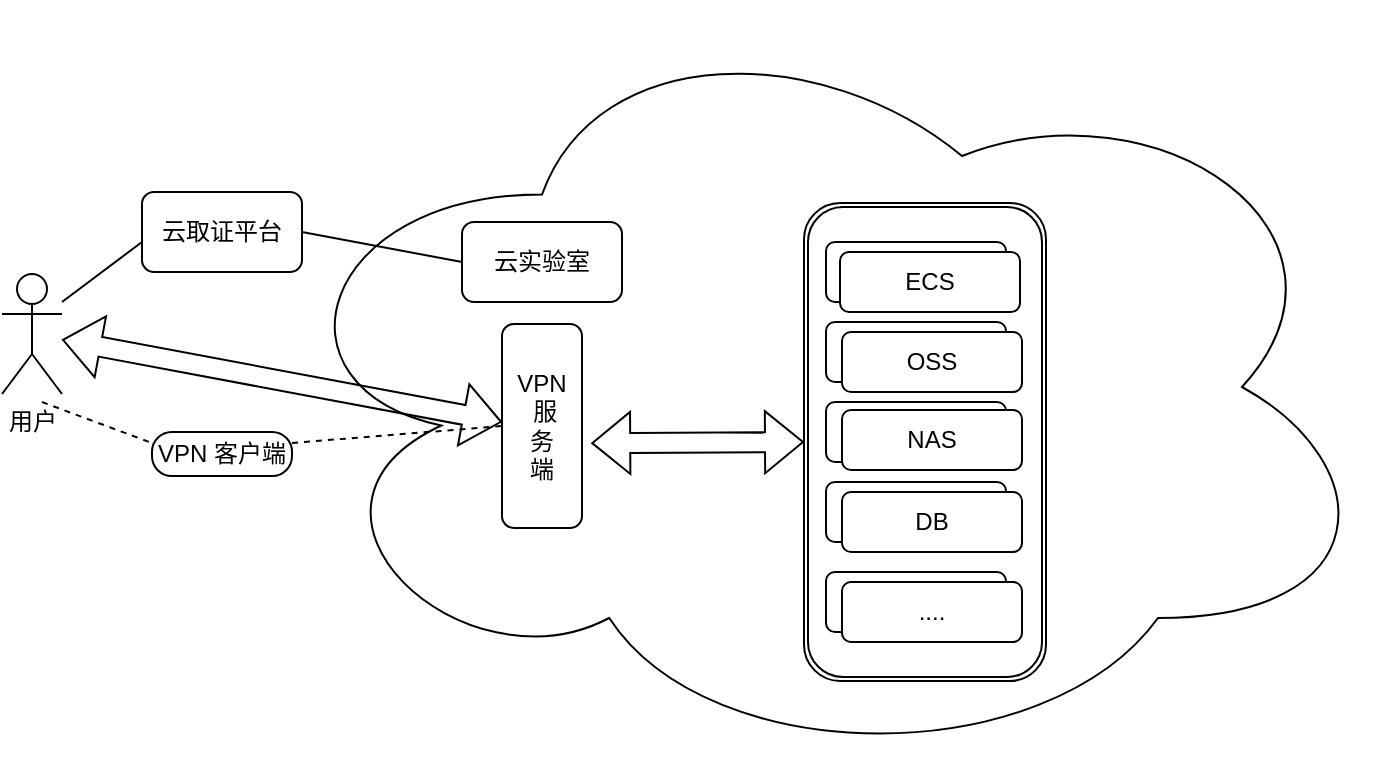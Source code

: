 <mxfile version="21.6.8" type="github">
  <diagram name="第 1 页" id="r15WnyIbl7V5eIKEfTqy">
    <mxGraphModel dx="1241" dy="653" grid="1" gridSize="10" guides="1" tooltips="1" connect="1" arrows="1" fold="1" page="1" pageScale="1" pageWidth="827" pageHeight="1169" math="0" shadow="0">
      <root>
        <mxCell id="0" />
        <mxCell id="1" parent="0" />
        <mxCell id="OJeF9dpvGbuUOfPej2OF-16" value="" style="ellipse;shape=cloud;whiteSpace=wrap;html=1;" vertex="1" parent="1">
          <mxGeometry x="220" y="190" width="560" height="385" as="geometry" />
        </mxCell>
        <mxCell id="OJeF9dpvGbuUOfPej2OF-41" value="" style="shape=ext;double=1;rounded=1;whiteSpace=wrap;html=1;" vertex="1" parent="1">
          <mxGeometry x="491" y="290.5" width="121" height="239" as="geometry" />
        </mxCell>
        <mxCell id="OJeF9dpvGbuUOfPej2OF-2" value="用户" style="shape=umlActor;verticalLabelPosition=bottom;verticalAlign=top;html=1;outlineConnect=0;" vertex="1" parent="1">
          <mxGeometry x="90" y="326" width="30" height="60" as="geometry" />
        </mxCell>
        <mxCell id="OJeF9dpvGbuUOfPej2OF-9" value="云取证平台" style="rounded=1;whiteSpace=wrap;html=1;" vertex="1" parent="1">
          <mxGeometry x="160" y="285" width="80" height="40" as="geometry" />
        </mxCell>
        <mxCell id="OJeF9dpvGbuUOfPej2OF-11" value="云实验室" style="rounded=1;whiteSpace=wrap;html=1;" vertex="1" parent="1">
          <mxGeometry x="320" y="300" width="80" height="40" as="geometry" />
        </mxCell>
        <mxCell id="OJeF9dpvGbuUOfPej2OF-12" value="ECS" style="rounded=1;whiteSpace=wrap;html=1;" vertex="1" parent="1">
          <mxGeometry x="502" y="310" width="90" height="30" as="geometry" />
        </mxCell>
        <mxCell id="OJeF9dpvGbuUOfPej2OF-13" value="OSS" style="rounded=1;whiteSpace=wrap;html=1;" vertex="1" parent="1">
          <mxGeometry x="502" y="350" width="90" height="30" as="geometry" />
        </mxCell>
        <mxCell id="OJeF9dpvGbuUOfPej2OF-14" value="NAS" style="rounded=1;whiteSpace=wrap;html=1;" vertex="1" parent="1">
          <mxGeometry x="502" y="390" width="90" height="30" as="geometry" />
        </mxCell>
        <mxCell id="OJeF9dpvGbuUOfPej2OF-15" value="DB" style="rounded=1;whiteSpace=wrap;html=1;" vertex="1" parent="1">
          <mxGeometry x="502" y="430" width="90" height="30" as="geometry" />
        </mxCell>
        <mxCell id="OJeF9dpvGbuUOfPej2OF-22" value="VPN&lt;br&gt;&amp;nbsp;服&lt;br&gt;务&lt;br&gt;端" style="rounded=1;whiteSpace=wrap;html=1;" vertex="1" parent="1">
          <mxGeometry x="340" y="351" width="40" height="102" as="geometry" />
        </mxCell>
        <mxCell id="OJeF9dpvGbuUOfPej2OF-24" value="VPN 客户端" style="rounded=1;whiteSpace=wrap;html=1;arcSize=45;" vertex="1" parent="1">
          <mxGeometry x="165" y="405" width="70" height="22" as="geometry" />
        </mxCell>
        <mxCell id="OJeF9dpvGbuUOfPej2OF-30" value="DB" style="rounded=1;whiteSpace=wrap;html=1;" vertex="1" parent="1">
          <mxGeometry x="510" y="435" width="90" height="30" as="geometry" />
        </mxCell>
        <mxCell id="OJeF9dpvGbuUOfPej2OF-31" value="NAS" style="rounded=1;whiteSpace=wrap;html=1;" vertex="1" parent="1">
          <mxGeometry x="510" y="394" width="90" height="30" as="geometry" />
        </mxCell>
        <mxCell id="OJeF9dpvGbuUOfPej2OF-32" value="OSS" style="rounded=1;whiteSpace=wrap;html=1;" vertex="1" parent="1">
          <mxGeometry x="510" y="355" width="90" height="30" as="geometry" />
        </mxCell>
        <mxCell id="OJeF9dpvGbuUOfPej2OF-33" value="ECS" style="rounded=1;whiteSpace=wrap;html=1;" vertex="1" parent="1">
          <mxGeometry x="509" y="315" width="90" height="30" as="geometry" />
        </mxCell>
        <mxCell id="OJeF9dpvGbuUOfPej2OF-34" value="...." style="rounded=1;whiteSpace=wrap;html=1;" vertex="1" parent="1">
          <mxGeometry x="502" y="475" width="90" height="30" as="geometry" />
        </mxCell>
        <mxCell id="OJeF9dpvGbuUOfPej2OF-35" value="" style="endArrow=none;dashed=1;html=1;rounded=0;exitX=1;exitY=0.25;exitDx=0;exitDy=0;entryX=0;entryY=0.5;entryDx=0;entryDy=0;" edge="1" parent="1" source="OJeF9dpvGbuUOfPej2OF-24" target="OJeF9dpvGbuUOfPej2OF-22">
          <mxGeometry width="50" height="50" relative="1" as="geometry">
            <mxPoint x="250" y="430" as="sourcePoint" />
            <mxPoint x="300" y="380" as="targetPoint" />
          </mxGeometry>
        </mxCell>
        <mxCell id="OJeF9dpvGbuUOfPej2OF-37" value="" style="endArrow=none;dashed=1;html=1;rounded=0;entryX=0;entryY=0.25;entryDx=0;entryDy=0;" edge="1" parent="1" target="OJeF9dpvGbuUOfPej2OF-24">
          <mxGeometry width="50" height="50" relative="1" as="geometry">
            <mxPoint x="110" y="390" as="sourcePoint" />
            <mxPoint x="160" y="420" as="targetPoint" />
          </mxGeometry>
        </mxCell>
        <mxCell id="OJeF9dpvGbuUOfPej2OF-38" value="" style="endArrow=none;html=1;rounded=0;" edge="1" parent="1">
          <mxGeometry width="50" height="50" relative="1" as="geometry">
            <mxPoint x="120" y="340" as="sourcePoint" />
            <mxPoint x="160" y="310" as="targetPoint" />
          </mxGeometry>
        </mxCell>
        <mxCell id="OJeF9dpvGbuUOfPej2OF-39" value="" style="endArrow=none;html=1;rounded=0;entryX=0;entryY=0.5;entryDx=0;entryDy=0;exitX=1;exitY=0.5;exitDx=0;exitDy=0;" edge="1" parent="1" source="OJeF9dpvGbuUOfPej2OF-9" target="OJeF9dpvGbuUOfPej2OF-11">
          <mxGeometry width="50" height="50" relative="1" as="geometry">
            <mxPoint x="230" y="360" as="sourcePoint" />
            <mxPoint x="280" y="310" as="targetPoint" />
          </mxGeometry>
        </mxCell>
        <mxCell id="OJeF9dpvGbuUOfPej2OF-42" value="" style="shape=flexArrow;endArrow=classic;startArrow=classic;html=1;rounded=0;" edge="1" parent="1" source="OJeF9dpvGbuUOfPej2OF-2">
          <mxGeometry width="100" height="100" relative="1" as="geometry">
            <mxPoint x="180" y="480" as="sourcePoint" />
            <mxPoint x="340" y="400" as="targetPoint" />
          </mxGeometry>
        </mxCell>
        <mxCell id="OJeF9dpvGbuUOfPej2OF-44" value="" style="shape=flexArrow;endArrow=classic;startArrow=classic;html=1;rounded=0;entryX=0;entryY=0.5;entryDx=0;entryDy=0;exitX=1.115;exitY=0.584;exitDx=0;exitDy=0;exitPerimeter=0;" edge="1" parent="1" source="OJeF9dpvGbuUOfPej2OF-22" target="OJeF9dpvGbuUOfPej2OF-41">
          <mxGeometry width="100" height="100" relative="1" as="geometry">
            <mxPoint x="340" y="470" as="sourcePoint" />
            <mxPoint x="440" y="370" as="targetPoint" />
          </mxGeometry>
        </mxCell>
        <mxCell id="OJeF9dpvGbuUOfPej2OF-45" value="...." style="rounded=1;whiteSpace=wrap;html=1;" vertex="1" parent="1">
          <mxGeometry x="510" y="480" width="90" height="30" as="geometry" />
        </mxCell>
      </root>
    </mxGraphModel>
  </diagram>
</mxfile>
